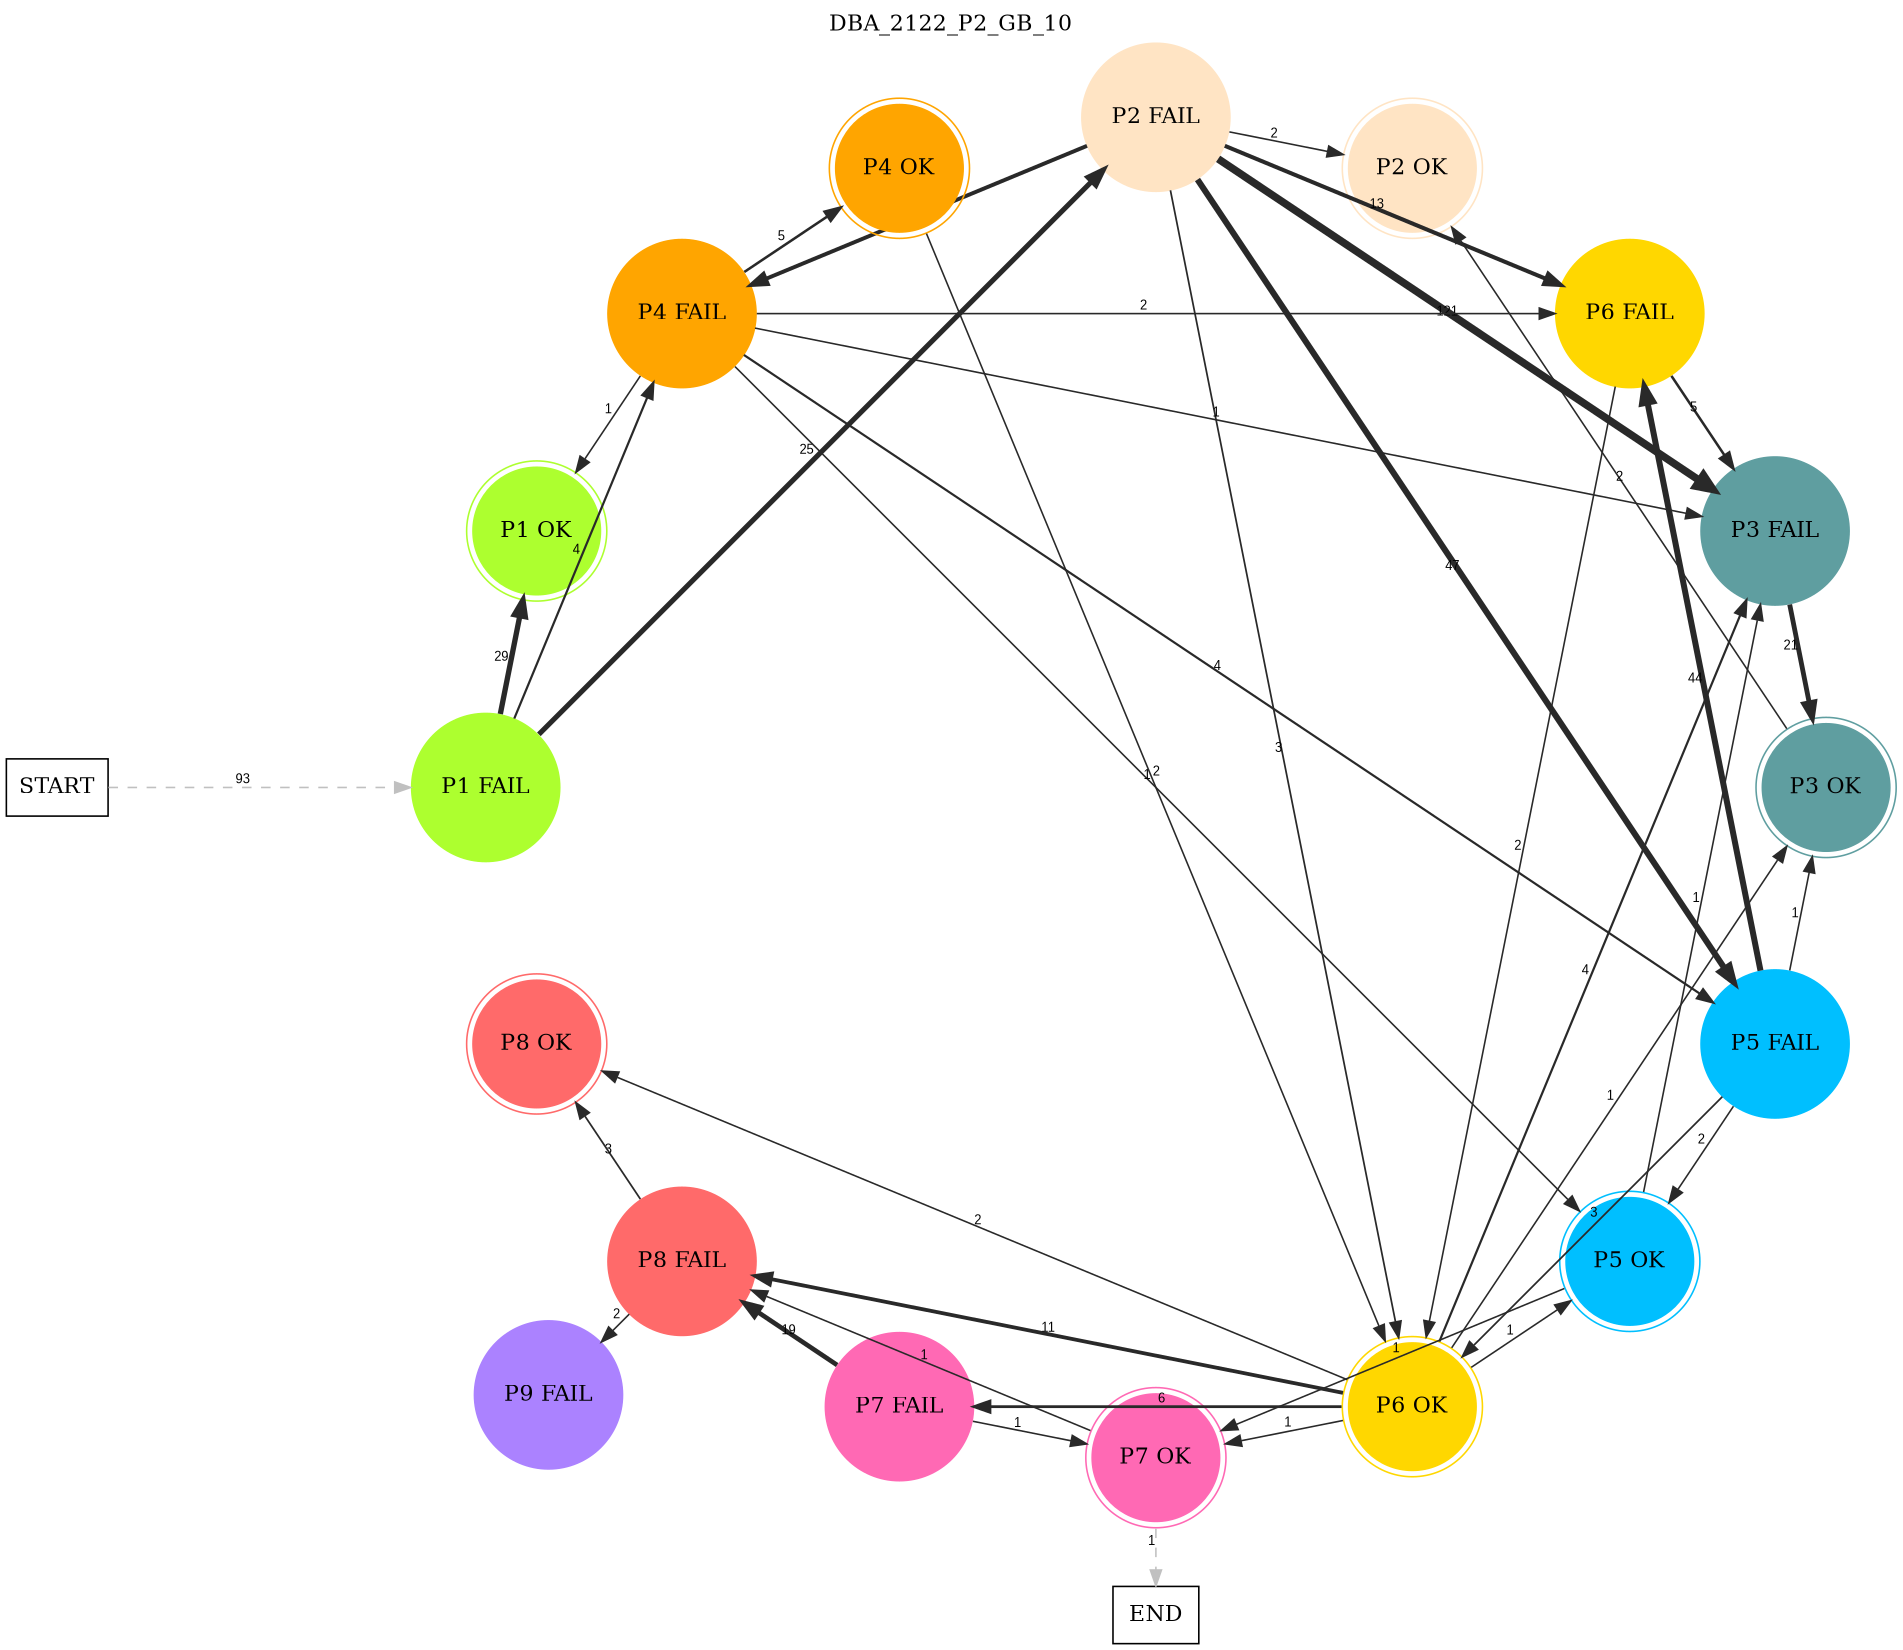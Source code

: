 digraph DBA_2122_P2_GB_10 {
	labelloc="t";
	label=DBA_2122_P2_GB_10;
	dpi = 150
	size="16,11!";
	margin = 0;
layout=circo;
"START" [shape=box, fillcolor=white, style=filled, color=black]
"P1 FAIL" [shape=circle, color=greenyellow, style=filled]
"P1 OK" [shape=circle, color=greenyellow, peripheries=2, style=filled]
"P2 FAIL" [shape=circle, color=bisque, style=filled]
"P3 FAIL" [shape=circle, color=cadetblue, style=filled]
"P4 FAIL" [shape=circle, color=orange, style=filled]
"P2 OK" [shape=circle, color=bisque, peripheries=2, style=filled]
"P3 OK" [shape=circle, color=cadetblue, peripheries=2, style=filled]
"P4 OK" [shape=circle, color=orange, peripheries=2, style=filled]
"P5 FAIL" [shape=circle, color=deepskyblue, style=filled]
"P5 OK" [shape=circle, color=deepskyblue, peripheries=2, style=filled]
"P6 FAIL" [shape=circle, color=gold, style=filled]
"P6 OK" [shape=circle, color=gold, peripheries=2, style=filled]
"P8 OK" [shape=circle, color=indianred1, peripheries=2, style=filled]
"P7 FAIL" [shape=circle, color=hotpink, style=filled]
"P7 OK" [shape=circle, color=hotpink, peripheries=2, style=filled]
"P8 FAIL" [shape=circle, color=indianred1, style=filled]
"P9 FAIL" [shape=circle, color=mediumpurple1, style=filled]
"END" [shape=box, fillcolor=white, style=filled, color=black]
"START" -> "P1 FAIL" [ style = dashed color=grey label ="93" labelfloat=false fontname="Arial" fontsize=8]

"P1 FAIL" -> "P1 OK" [ color=grey16 penwidth = "3.36729582998647"label ="29" labelfloat=false fontname="Arial" fontsize=8]

"P1 FAIL" -> "P2 FAIL" [ color=grey16 penwidth = "3.2188758248682"label ="25" labelfloat=false fontname="Arial" fontsize=8]

"P1 FAIL" -> "P4 FAIL" [ color=grey16 penwidth = "1.38629436111989"label ="4" labelfloat=false fontname="Arial" fontsize=8]

"P2 FAIL" -> "P3 FAIL" [ color=grey16 penwidth = "4.79579054559674"label ="121" labelfloat=false fontname="Arial" fontsize=8]

"P2 FAIL" -> "P4 FAIL" [ color=grey16 penwidth = "2.484906649788"label ="12" labelfloat=false fontname="Arial" fontsize=8]

"P2 FAIL" -> "P2 OK" [ color=grey16 penwidth = "1"label ="2" labelfloat=false fontname="Arial" fontsize=8]

"P2 FAIL" -> "P5 FAIL" [ color=grey16 penwidth = "3.85014760171006"label ="47" labelfloat=false fontname="Arial" fontsize=8]

"P2 FAIL" -> "P6 FAIL" [ color=grey16 penwidth = "2.56494935746154"label ="13" labelfloat=false fontname="Arial" fontsize=8]

"P2 FAIL" -> "P6 OK" [ color=grey16 penwidth = "1.09861228866811"label ="3" labelfloat=false fontname="Arial" fontsize=8]

"P3 FAIL" -> "P3 OK" [ color=grey16 penwidth = "3.04452243772342"label ="21" labelfloat=false fontname="Arial" fontsize=8]

"P4 FAIL" -> "P1 OK" [ color=grey16 penwidth = "1"label ="1" labelfloat=false fontname="Arial" fontsize=8]

"P4 FAIL" -> "P3 FAIL" [ color=grey16 penwidth = "1"label ="1" labelfloat=false fontname="Arial" fontsize=8]

"P4 FAIL" -> "P4 OK" [ color=grey16 penwidth = "1.6094379124341"label ="5" labelfloat=false fontname="Arial" fontsize=8]

"P4 FAIL" -> "P5 FAIL" [ color=grey16 penwidth = "1.38629436111989"label ="4" labelfloat=false fontname="Arial" fontsize=8]

"P4 FAIL" -> "P5 OK" [ color=grey16 penwidth = "1"label ="1" labelfloat=false fontname="Arial" fontsize=8]

"P4 FAIL" -> "P6 FAIL" [ color=grey16 penwidth = "1"label ="2" labelfloat=false fontname="Arial" fontsize=8]

"P3 OK" -> "P2 OK" [ color=grey16 penwidth = "1"label ="2" labelfloat=false fontname="Arial" fontsize=8]

"P4 OK" -> "P6 OK" [ color=grey16 penwidth = "1"label ="2" labelfloat=false fontname="Arial" fontsize=8]

"P5 FAIL" -> "P3 OK" [ color=grey16 penwidth = "1"label ="1" labelfloat=false fontname="Arial" fontsize=8]

"P5 FAIL" -> "P5 OK" [ color=grey16 penwidth = "1"label ="2" labelfloat=false fontname="Arial" fontsize=8]

"P5 FAIL" -> "P6 FAIL" [ color=grey16 penwidth = "3.78418963391826"label ="44" labelfloat=false fontname="Arial" fontsize=8]

"P5 FAIL" -> "P6 OK" [ color=grey16 penwidth = "1.09861228866811"label ="3" labelfloat=false fontname="Arial" fontsize=8]

"P5 OK" -> "P3 FAIL" [ color=grey16 penwidth = "1"label ="1" labelfloat=false fontname="Arial" fontsize=8]

"P5 OK" -> "P7 OK" [ color=grey16 penwidth = "1"label ="1" labelfloat=false fontname="Arial" fontsize=8]

"P6 FAIL" -> "P3 FAIL" [ color=grey16 penwidth = "1.6094379124341"label ="5" labelfloat=false fontname="Arial" fontsize=8]

"P6 FAIL" -> "P6 OK" [ color=grey16 penwidth = "1"label ="2" labelfloat=false fontname="Arial" fontsize=8]

"P6 OK" -> "P3 FAIL" [ color=grey16 penwidth = "1.38629436111989"label ="4" labelfloat=false fontname="Arial" fontsize=8]

"P6 OK" -> "P3 OK" [ color=grey16 penwidth = "1"label ="1" labelfloat=false fontname="Arial" fontsize=8]

"P6 OK" -> "P5 OK" [ color=grey16 penwidth = "1"label ="1" labelfloat=false fontname="Arial" fontsize=8]

"P6 OK" -> "P8 OK" [ color=grey16 penwidth = "1"label ="2" labelfloat=false fontname="Arial" fontsize=8]

"P6 OK" -> "P7 FAIL" [ color=grey16 penwidth = "1.79175946922805"label ="6" labelfloat=false fontname="Arial" fontsize=8]

"P6 OK" -> "P7 OK" [ color=grey16 penwidth = "1"label ="1" labelfloat=false fontname="Arial" fontsize=8]

"P6 OK" -> "P8 FAIL" [ color=grey16 penwidth = "2.39789527279837"label ="11" labelfloat=false fontname="Arial" fontsize=8]

"P7 FAIL" -> "P7 OK" [ color=grey16 penwidth = "1"label ="1" labelfloat=false fontname="Arial" fontsize=8]

"P7 FAIL" -> "P8 FAIL" [ color=grey16 penwidth = "2.94443897916644"label ="19" labelfloat=false fontname="Arial" fontsize=8]

"P7 OK" -> "P8 FAIL" [ color=grey16 penwidth = "1"label ="1" labelfloat=false fontname="Arial" fontsize=8]

"P7 OK" -> "END" [ style = dashed color=grey label ="1" labelfloat=false fontname="Arial" fontsize=8]

"P8 FAIL" -> "P8 OK" [ color=grey16 penwidth = "1.09861228866811"label ="3" labelfloat=false fontname="Arial" fontsize=8]

"P8 FAIL" -> "P9 FAIL" [ color=grey16 penwidth = "1"label ="2" labelfloat=false fontname="Arial" fontsize=8]

}
